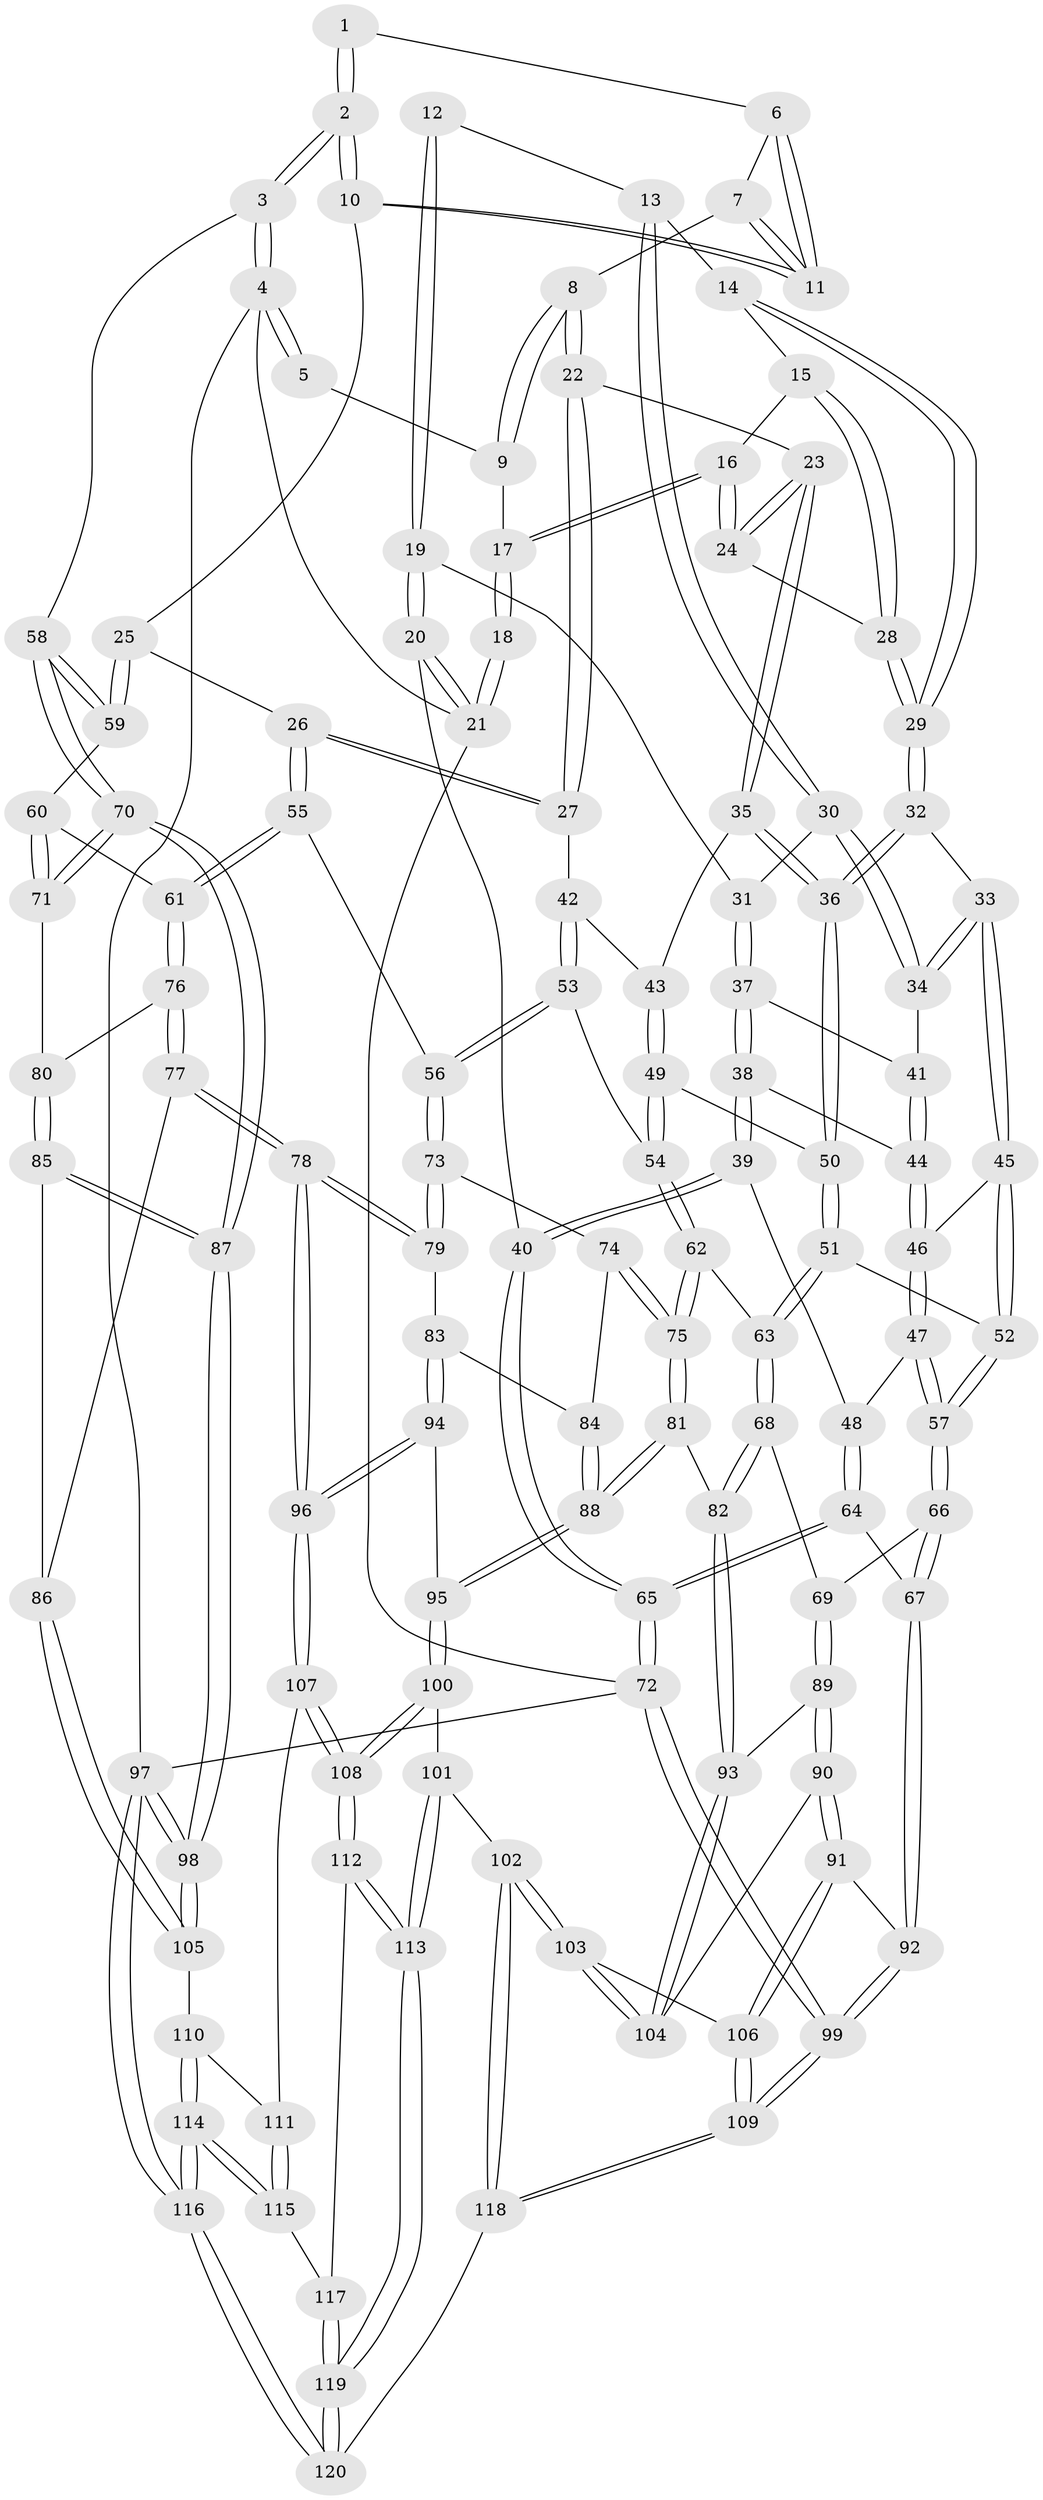 // coarse degree distribution, {3: 0.09523809523809523, 6: 0.09523809523809523, 7: 0.011904761904761904, 4: 0.40476190476190477, 5: 0.39285714285714285}
// Generated by graph-tools (version 1.1) at 2025/24/03/03/25 07:24:36]
// undirected, 120 vertices, 297 edges
graph export_dot {
graph [start="1"]
  node [color=gray90,style=filled];
  1 [pos="+0.9017739955746976+0"];
  2 [pos="+1+0.2151846877349037"];
  3 [pos="+1+0.22959523863314524"];
  4 [pos="+1+0"];
  5 [pos="+0.7771161688340724+0"];
  6 [pos="+0.8802192561452276+0.06707800976122029"];
  7 [pos="+0.7815453319227759+0.08272312862394046"];
  8 [pos="+0.727012251577971+0.020852866536302726"];
  9 [pos="+0.7048902148402848+0"];
  10 [pos="+0.9101127343824125+0.24719520159951014"];
  11 [pos="+0.8646538896900434+0.18033600490941282"];
  12 [pos="+0.14821195380276936+0"];
  13 [pos="+0.22258294774496534+0.12311586958030155"];
  14 [pos="+0.2530148927254992+0.12250675872727833"];
  15 [pos="+0.2863865205042909+0.10083296310146267"];
  16 [pos="+0.4633714638246732+0"];
  17 [pos="+0.4782324326544789+0"];
  18 [pos="+0.10713413826443802+0"];
  19 [pos="+0.05332104838794636+0.15615777045665813"];
  20 [pos="+0+0.07722077204743781"];
  21 [pos="+0+0"];
  22 [pos="+0.6640676626891595+0.15719162702260664"];
  23 [pos="+0.5254641392094803+0.1714377426835419"];
  24 [pos="+0.4828091465955536+0.11918805663651633"];
  25 [pos="+0.9079200591717609+0.24901829514150647"];
  26 [pos="+0.823452954168101+0.2873006037867266"];
  27 [pos="+0.7195112322132736+0.27489182717072447"];
  28 [pos="+0.4130575081690538+0.16157240303520717"];
  29 [pos="+0.34874004625614896+0.2410490770809026"];
  30 [pos="+0.19485724825605602+0.150939392227325"];
  31 [pos="+0.08370700486294153+0.17427608929608665"];
  32 [pos="+0.34684973243823064+0.28272725978986574"];
  33 [pos="+0.29254874320603885+0.29490235101416556"];
  34 [pos="+0.21462470343471382+0.23953836798776124"];
  35 [pos="+0.5244408324215062+0.19865629288119688"];
  36 [pos="+0.3774010150428174+0.3103305713003815"];
  37 [pos="+0.08735976627906109+0.210945099579395"];
  38 [pos="+0.07294979106234314+0.2999937317241597"];
  39 [pos="+0.05498837957992525+0.3193013771314857"];
  40 [pos="+0+0.3298665153454521"];
  41 [pos="+0.17462195262359012+0.27965612749605406"];
  42 [pos="+0.6736615975222011+0.3092239849880603"];
  43 [pos="+0.5556000024962976+0.29584196607586605"];
  44 [pos="+0.16483043514911475+0.31858715348261935"];
  45 [pos="+0.23848746069957732+0.3534172609792648"];
  46 [pos="+0.1689801718848752+0.3256510046603253"];
  47 [pos="+0.12543061850287174+0.4078676447032226"];
  48 [pos="+0.08719887818108742+0.4011342531880612"];
  49 [pos="+0.5090148243858995+0.3590687657011586"];
  50 [pos="+0.38319874079859423+0.3206658780845441"];
  51 [pos="+0.36263588363960914+0.4096697095426674"];
  52 [pos="+0.24095549321226567+0.45197953577653505"];
  53 [pos="+0.645976565289687+0.4920824035926116"];
  54 [pos="+0.5366117730650067+0.4811051432863206"];
  55 [pos="+0.7813763840214649+0.4929800053866718"];
  56 [pos="+0.6513363414030104+0.49599158828401885"];
  57 [pos="+0.21620861850067466+0.4918553127651767"];
  58 [pos="+1+0.4801808078619504"];
  59 [pos="+0.917962470280914+0.4564617613227564"];
  60 [pos="+0.8670609030948332+0.5060906298523217"];
  61 [pos="+0.8199445644619839+0.5220425749889207"];
  62 [pos="+0.46954868432660707+0.5287395916638914"];
  63 [pos="+0.44461548274996526+0.5268906291922503"];
  64 [pos="+0+0.5646083608875072"];
  65 [pos="+0+0.5575770358948864"];
  66 [pos="+0.21407523812595078+0.5309308716376184"];
  67 [pos="+0.03785187037739618+0.6059100439261291"];
  68 [pos="+0.3693885944748127+0.5631223002937527"];
  69 [pos="+0.2743796580370112+0.5801055757644884"];
  70 [pos="+1+0.5090655945225515"];
  71 [pos="+1+0.5695813761506365"];
  72 [pos="+0+1"];
  73 [pos="+0.6539060331261872+0.606938289599972"];
  74 [pos="+0.5979234067372272+0.643549923002482"];
  75 [pos="+0.49338099602053836+0.6177854953771954"];
  76 [pos="+0.8221880699153967+0.5390781407563959"];
  77 [pos="+0.7783277817205918+0.7307160215508349"];
  78 [pos="+0.7685186804393142+0.7348065476447018"];
  79 [pos="+0.6964590949886316+0.6622317334975347"];
  80 [pos="+0.9353642913743152+0.6324900097838535"];
  81 [pos="+0.47885889605574883+0.7039561602940874"];
  82 [pos="+0.4100560613742246+0.7221606578209083"];
  83 [pos="+0.6140950171929411+0.6972229545323558"];
  84 [pos="+0.5946426984530391+0.6597792206287274"];
  85 [pos="+0.9232585752096544+0.7116174234094738"];
  86 [pos="+0.8572035205082901+0.7430064899164553"];
  87 [pos="+1+0.8107942345406893"];
  88 [pos="+0.5270444793939767+0.7462561264198325"];
  89 [pos="+0.27508400927270404+0.6207679375690174"];
  90 [pos="+0.20824561238158473+0.757836629718372"];
  91 [pos="+0.2038305999798634+0.7621774766809994"];
  92 [pos="+0.1084699521731896+0.7377850496063136"];
  93 [pos="+0.38150936829098187+0.7412774295763641"];
  94 [pos="+0.6125754953141954+0.7446461894130879"];
  95 [pos="+0.5422911370622658+0.7706726564405237"];
  96 [pos="+0.7574460298342768+0.7495897323631803"];
  97 [pos="+1+1"];
  98 [pos="+1+0.8118851474472554"];
  99 [pos="+0+1"];
  100 [pos="+0.5414110478661216+0.8021682166615518"];
  101 [pos="+0.5223945344646651+0.8403022200918007"];
  102 [pos="+0.4175620066709835+0.8964102040915329"];
  103 [pos="+0.3780278184614811+0.8661762702858471"];
  104 [pos="+0.3803084419629708+0.7439368347506152"];
  105 [pos="+0.9115892700171498+0.8549316177191348"];
  106 [pos="+0.24419311758480522+0.8780042597244111"];
  107 [pos="+0.7303869920164326+0.8392235790881155"];
  108 [pos="+0.7168033973805916+0.8587467439440356"];
  109 [pos="+0+1"];
  110 [pos="+0.9081467169843569+0.8644470997203741"];
  111 [pos="+0.8353639764771155+0.8907859164760739"];
  112 [pos="+0.7120667810892233+0.8765004404523004"];
  113 [pos="+0.648315903560128+0.9912142748783516"];
  114 [pos="+0.9382883023512008+1"];
  115 [pos="+0.8383999541180726+0.966569251384469"];
  116 [pos="+1+1"];
  117 [pos="+0.8287915559178013+0.9628438982673357"];
  118 [pos="+0.4658831642311378+1"];
  119 [pos="+0.6477038350948656+0.9960988530784284"];
  120 [pos="+0.6013003241872641+1"];
  1 -- 2;
  1 -- 2;
  1 -- 6;
  2 -- 3;
  2 -- 3;
  2 -- 10;
  2 -- 10;
  3 -- 4;
  3 -- 4;
  3 -- 58;
  4 -- 5;
  4 -- 5;
  4 -- 21;
  4 -- 97;
  5 -- 9;
  6 -- 7;
  6 -- 11;
  6 -- 11;
  7 -- 8;
  7 -- 11;
  7 -- 11;
  8 -- 9;
  8 -- 9;
  8 -- 22;
  8 -- 22;
  9 -- 17;
  10 -- 11;
  10 -- 11;
  10 -- 25;
  12 -- 13;
  12 -- 19;
  12 -- 19;
  13 -- 14;
  13 -- 30;
  13 -- 30;
  14 -- 15;
  14 -- 29;
  14 -- 29;
  15 -- 16;
  15 -- 28;
  15 -- 28;
  16 -- 17;
  16 -- 17;
  16 -- 24;
  16 -- 24;
  17 -- 18;
  17 -- 18;
  18 -- 21;
  18 -- 21;
  19 -- 20;
  19 -- 20;
  19 -- 31;
  20 -- 21;
  20 -- 21;
  20 -- 40;
  21 -- 72;
  22 -- 23;
  22 -- 27;
  22 -- 27;
  23 -- 24;
  23 -- 24;
  23 -- 35;
  23 -- 35;
  24 -- 28;
  25 -- 26;
  25 -- 59;
  25 -- 59;
  26 -- 27;
  26 -- 27;
  26 -- 55;
  26 -- 55;
  27 -- 42;
  28 -- 29;
  28 -- 29;
  29 -- 32;
  29 -- 32;
  30 -- 31;
  30 -- 34;
  30 -- 34;
  31 -- 37;
  31 -- 37;
  32 -- 33;
  32 -- 36;
  32 -- 36;
  33 -- 34;
  33 -- 34;
  33 -- 45;
  33 -- 45;
  34 -- 41;
  35 -- 36;
  35 -- 36;
  35 -- 43;
  36 -- 50;
  36 -- 50;
  37 -- 38;
  37 -- 38;
  37 -- 41;
  38 -- 39;
  38 -- 39;
  38 -- 44;
  39 -- 40;
  39 -- 40;
  39 -- 48;
  40 -- 65;
  40 -- 65;
  41 -- 44;
  41 -- 44;
  42 -- 43;
  42 -- 53;
  42 -- 53;
  43 -- 49;
  43 -- 49;
  44 -- 46;
  44 -- 46;
  45 -- 46;
  45 -- 52;
  45 -- 52;
  46 -- 47;
  46 -- 47;
  47 -- 48;
  47 -- 57;
  47 -- 57;
  48 -- 64;
  48 -- 64;
  49 -- 50;
  49 -- 54;
  49 -- 54;
  50 -- 51;
  50 -- 51;
  51 -- 52;
  51 -- 63;
  51 -- 63;
  52 -- 57;
  52 -- 57;
  53 -- 54;
  53 -- 56;
  53 -- 56;
  54 -- 62;
  54 -- 62;
  55 -- 56;
  55 -- 61;
  55 -- 61;
  56 -- 73;
  56 -- 73;
  57 -- 66;
  57 -- 66;
  58 -- 59;
  58 -- 59;
  58 -- 70;
  58 -- 70;
  59 -- 60;
  60 -- 61;
  60 -- 71;
  60 -- 71;
  61 -- 76;
  61 -- 76;
  62 -- 63;
  62 -- 75;
  62 -- 75;
  63 -- 68;
  63 -- 68;
  64 -- 65;
  64 -- 65;
  64 -- 67;
  65 -- 72;
  65 -- 72;
  66 -- 67;
  66 -- 67;
  66 -- 69;
  67 -- 92;
  67 -- 92;
  68 -- 69;
  68 -- 82;
  68 -- 82;
  69 -- 89;
  69 -- 89;
  70 -- 71;
  70 -- 71;
  70 -- 87;
  70 -- 87;
  71 -- 80;
  72 -- 99;
  72 -- 99;
  72 -- 97;
  73 -- 74;
  73 -- 79;
  73 -- 79;
  74 -- 75;
  74 -- 75;
  74 -- 84;
  75 -- 81;
  75 -- 81;
  76 -- 77;
  76 -- 77;
  76 -- 80;
  77 -- 78;
  77 -- 78;
  77 -- 86;
  78 -- 79;
  78 -- 79;
  78 -- 96;
  78 -- 96;
  79 -- 83;
  80 -- 85;
  80 -- 85;
  81 -- 82;
  81 -- 88;
  81 -- 88;
  82 -- 93;
  82 -- 93;
  83 -- 84;
  83 -- 94;
  83 -- 94;
  84 -- 88;
  84 -- 88;
  85 -- 86;
  85 -- 87;
  85 -- 87;
  86 -- 105;
  86 -- 105;
  87 -- 98;
  87 -- 98;
  88 -- 95;
  88 -- 95;
  89 -- 90;
  89 -- 90;
  89 -- 93;
  90 -- 91;
  90 -- 91;
  90 -- 104;
  91 -- 92;
  91 -- 106;
  91 -- 106;
  92 -- 99;
  92 -- 99;
  93 -- 104;
  93 -- 104;
  94 -- 95;
  94 -- 96;
  94 -- 96;
  95 -- 100;
  95 -- 100;
  96 -- 107;
  96 -- 107;
  97 -- 98;
  97 -- 98;
  97 -- 116;
  97 -- 116;
  98 -- 105;
  98 -- 105;
  99 -- 109;
  99 -- 109;
  100 -- 101;
  100 -- 108;
  100 -- 108;
  101 -- 102;
  101 -- 113;
  101 -- 113;
  102 -- 103;
  102 -- 103;
  102 -- 118;
  102 -- 118;
  103 -- 104;
  103 -- 104;
  103 -- 106;
  105 -- 110;
  106 -- 109;
  106 -- 109;
  107 -- 108;
  107 -- 108;
  107 -- 111;
  108 -- 112;
  108 -- 112;
  109 -- 118;
  109 -- 118;
  110 -- 111;
  110 -- 114;
  110 -- 114;
  111 -- 115;
  111 -- 115;
  112 -- 113;
  112 -- 113;
  112 -- 117;
  113 -- 119;
  113 -- 119;
  114 -- 115;
  114 -- 115;
  114 -- 116;
  114 -- 116;
  115 -- 117;
  116 -- 120;
  116 -- 120;
  117 -- 119;
  117 -- 119;
  118 -- 120;
  119 -- 120;
  119 -- 120;
}
